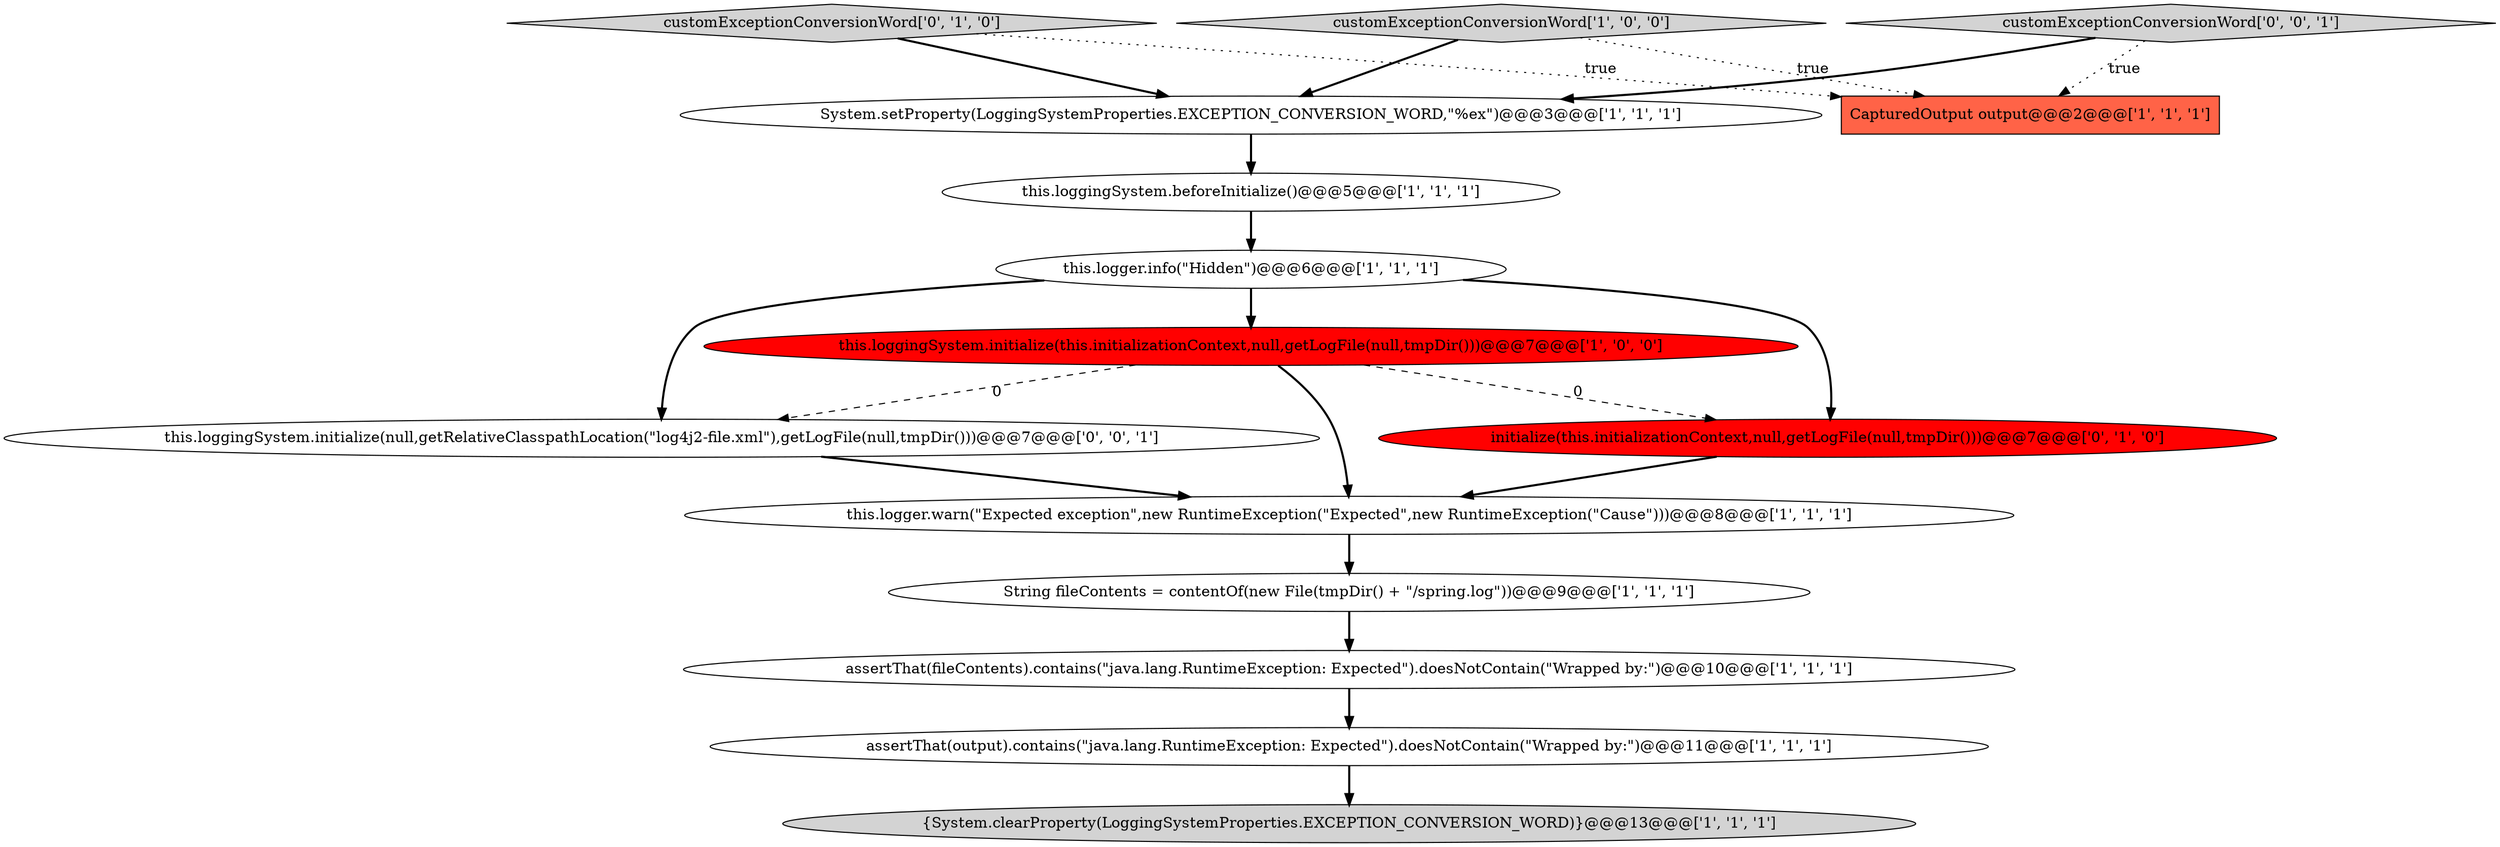 digraph {
12 [style = filled, label = "customExceptionConversionWord['0', '1', '0']", fillcolor = lightgray, shape = diamond image = "AAA0AAABBB2BBB"];
9 [style = filled, label = "assertThat(output).contains(\"java.lang.RuntimeException: Expected\").doesNotContain(\"Wrapped by:\")@@@11@@@['1', '1', '1']", fillcolor = white, shape = ellipse image = "AAA0AAABBB1BBB"];
5 [style = filled, label = "this.loggingSystem.beforeInitialize()@@@5@@@['1', '1', '1']", fillcolor = white, shape = ellipse image = "AAA0AAABBB1BBB"];
4 [style = filled, label = "{System.clearProperty(LoggingSystemProperties.EXCEPTION_CONVERSION_WORD)}@@@13@@@['1', '1', '1']", fillcolor = lightgray, shape = ellipse image = "AAA0AAABBB1BBB"];
2 [style = filled, label = "String fileContents = contentOf(new File(tmpDir() + \"/spring.log\"))@@@9@@@['1', '1', '1']", fillcolor = white, shape = ellipse image = "AAA0AAABBB1BBB"];
6 [style = filled, label = "assertThat(fileContents).contains(\"java.lang.RuntimeException: Expected\").doesNotContain(\"Wrapped by:\")@@@10@@@['1', '1', '1']", fillcolor = white, shape = ellipse image = "AAA0AAABBB1BBB"];
8 [style = filled, label = "this.loggingSystem.initialize(this.initializationContext,null,getLogFile(null,tmpDir()))@@@7@@@['1', '0', '0']", fillcolor = red, shape = ellipse image = "AAA1AAABBB1BBB"];
13 [style = filled, label = "customExceptionConversionWord['0', '0', '1']", fillcolor = lightgray, shape = diamond image = "AAA0AAABBB3BBB"];
3 [style = filled, label = "customExceptionConversionWord['1', '0', '0']", fillcolor = lightgray, shape = diamond image = "AAA0AAABBB1BBB"];
14 [style = filled, label = "this.loggingSystem.initialize(null,getRelativeClasspathLocation(\"log4j2-file.xml\"),getLogFile(null,tmpDir()))@@@7@@@['0', '0', '1']", fillcolor = white, shape = ellipse image = "AAA0AAABBB3BBB"];
0 [style = filled, label = "this.logger.warn(\"Expected exception\",new RuntimeException(\"Expected\",new RuntimeException(\"Cause\")))@@@8@@@['1', '1', '1']", fillcolor = white, shape = ellipse image = "AAA0AAABBB1BBB"];
7 [style = filled, label = "this.logger.info(\"Hidden\")@@@6@@@['1', '1', '1']", fillcolor = white, shape = ellipse image = "AAA0AAABBB1BBB"];
11 [style = filled, label = "initialize(this.initializationContext,null,getLogFile(null,tmpDir()))@@@7@@@['0', '1', '0']", fillcolor = red, shape = ellipse image = "AAA1AAABBB2BBB"];
10 [style = filled, label = "System.setProperty(LoggingSystemProperties.EXCEPTION_CONVERSION_WORD,\"%ex\")@@@3@@@['1', '1', '1']", fillcolor = white, shape = ellipse image = "AAA0AAABBB1BBB"];
1 [style = filled, label = "CapturedOutput output@@@2@@@['1', '1', '1']", fillcolor = tomato, shape = box image = "AAA0AAABBB1BBB"];
8->0 [style = bold, label=""];
13->10 [style = bold, label=""];
5->7 [style = bold, label=""];
3->10 [style = bold, label=""];
12->1 [style = dotted, label="true"];
13->1 [style = dotted, label="true"];
11->0 [style = bold, label=""];
7->11 [style = bold, label=""];
12->10 [style = bold, label=""];
10->5 [style = bold, label=""];
6->9 [style = bold, label=""];
14->0 [style = bold, label=""];
8->11 [style = dashed, label="0"];
8->14 [style = dashed, label="0"];
7->8 [style = bold, label=""];
3->1 [style = dotted, label="true"];
2->6 [style = bold, label=""];
9->4 [style = bold, label=""];
0->2 [style = bold, label=""];
7->14 [style = bold, label=""];
}
